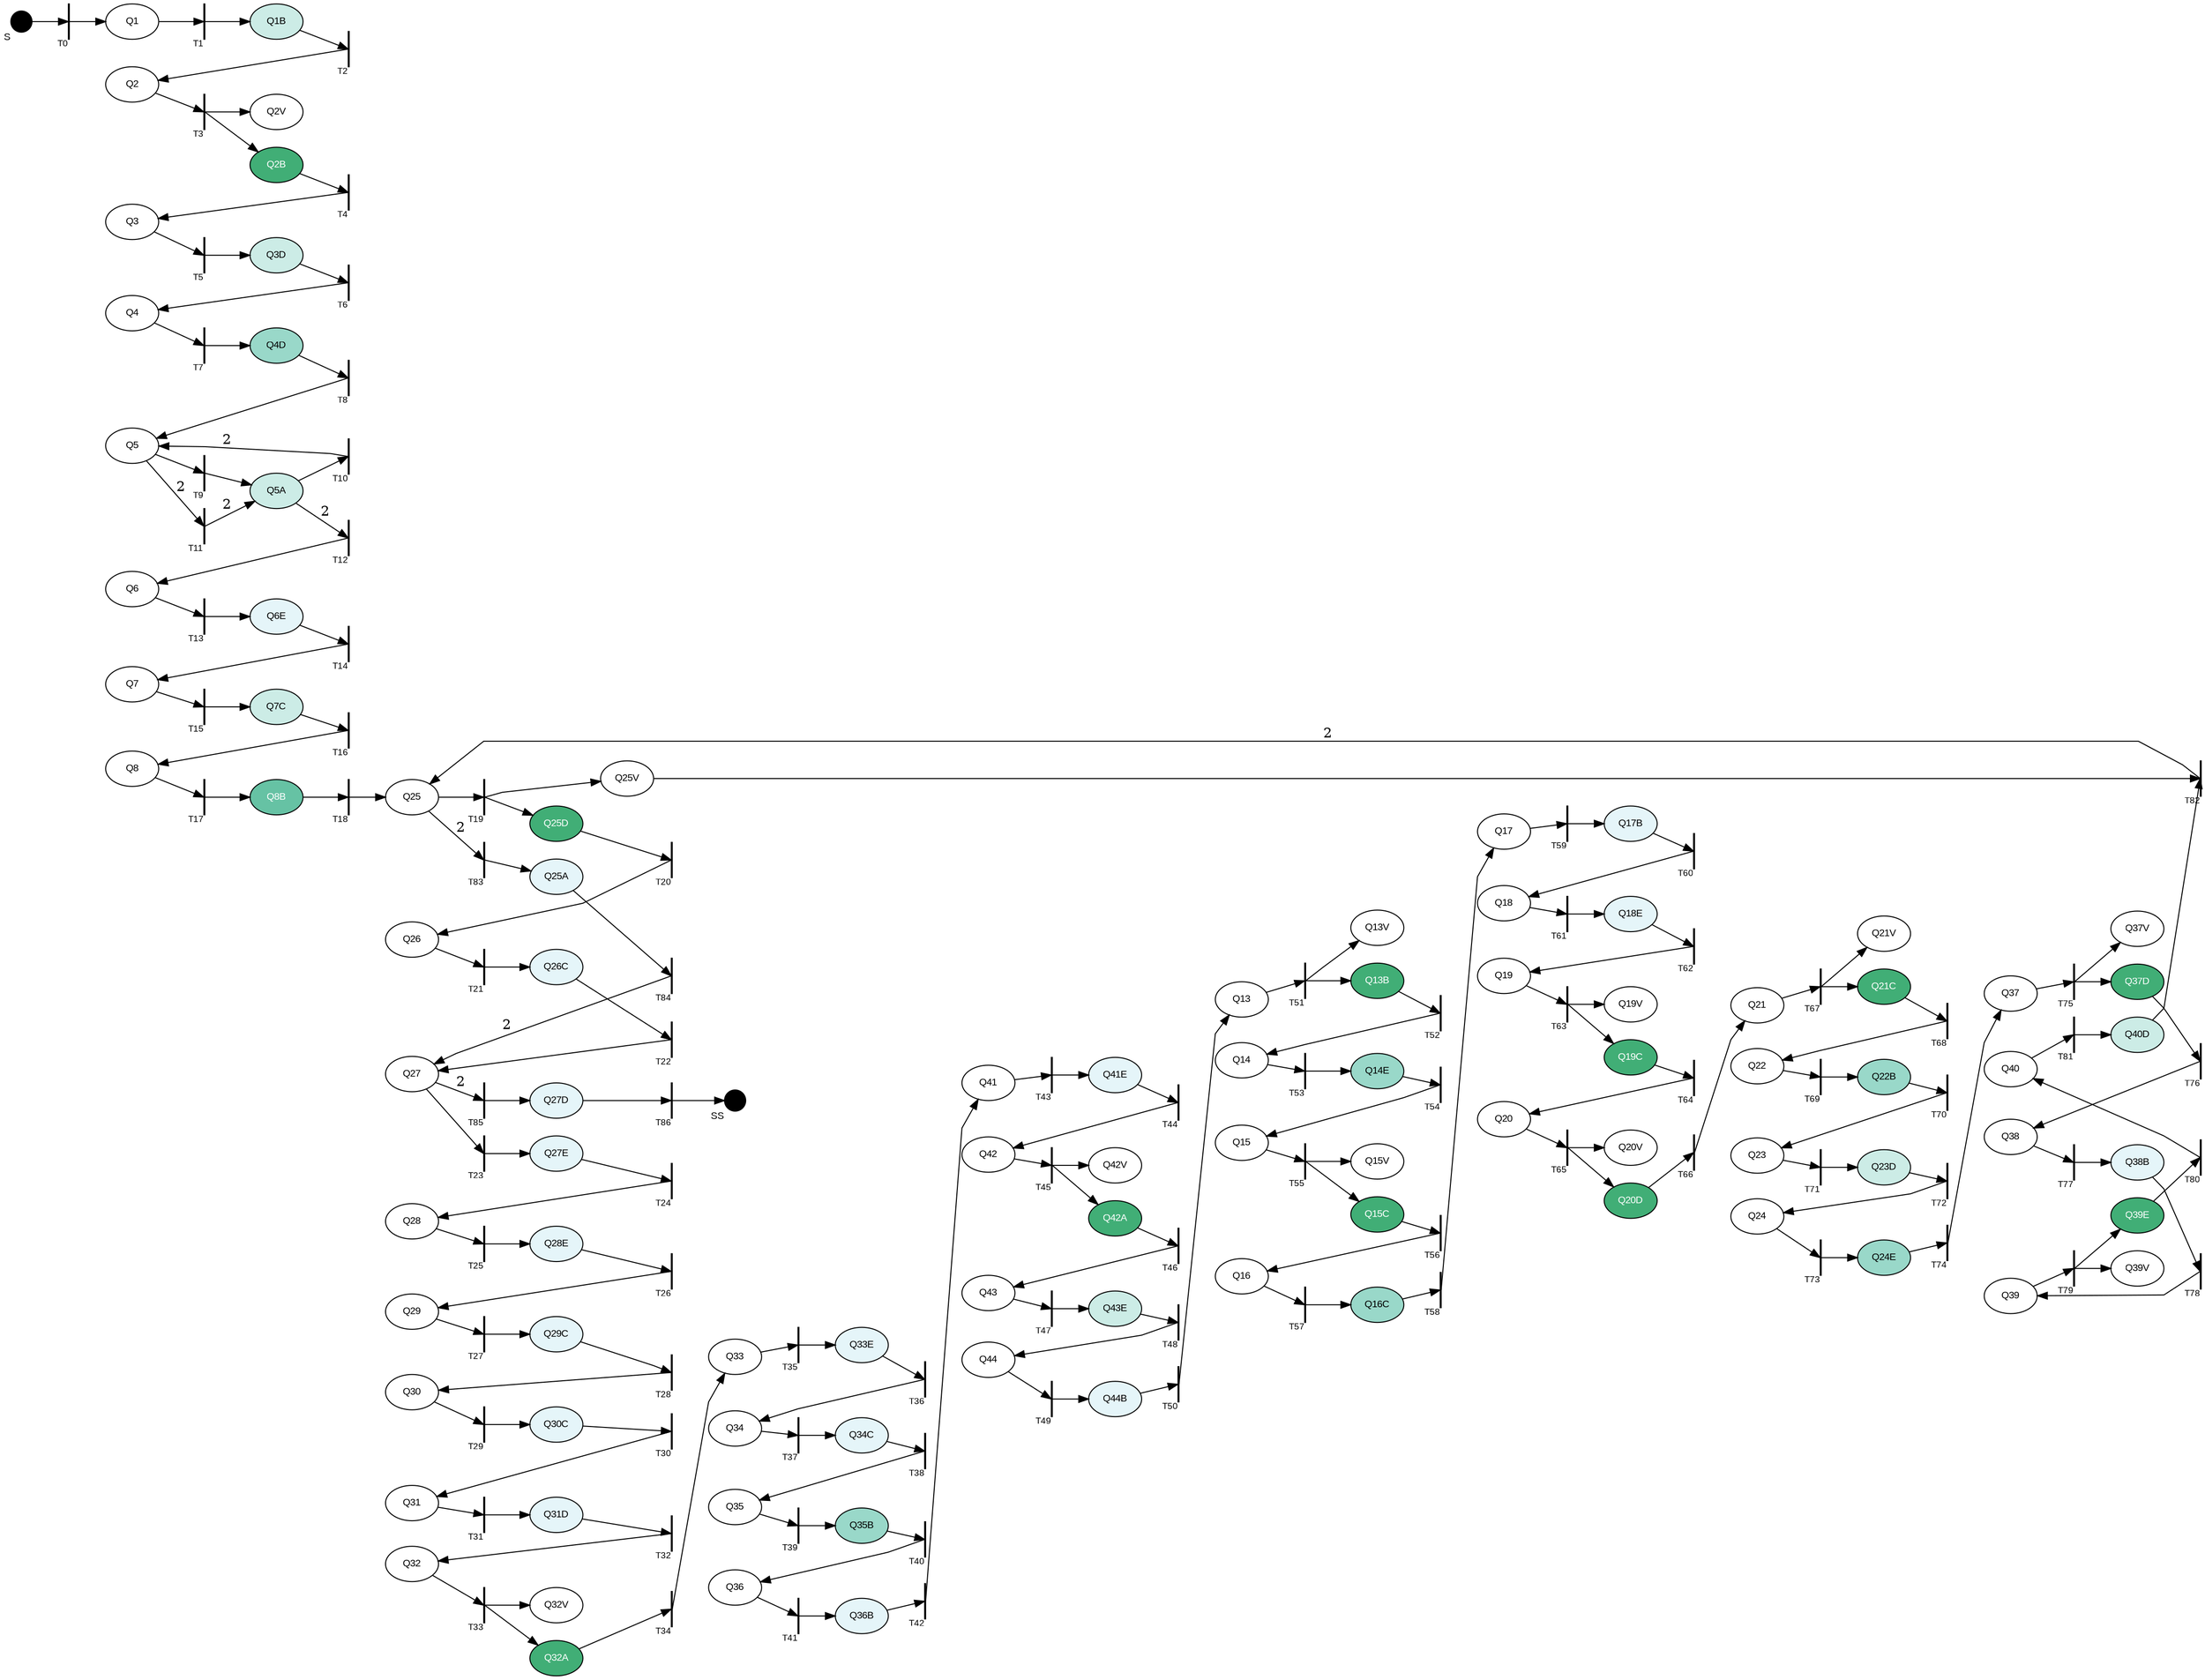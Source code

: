 digraph G { rankdir=LR; splines=polyline;
node[style=filled; fontsize=10; fontname=Arial; fontcolor=black; fillcolor=white; colorscheme=bugn9];
"S"[fillcolor=black; shape=point; width=0.3; xlabel="S";];"Q1"[colorscheme="reds5"; fillcolor=white; ]; "Q1B"[fillcolor=3; ]; "Q2"[colorscheme="reds5"; fillcolor=white; ]; "Q2B"[fillcolor=6; fontcolor=white;]; "Q3"[colorscheme="reds5"; fillcolor=white; ]; "Q3D"[fillcolor=3; ]; "Q4"[colorscheme="reds5"; fillcolor=white; ]; "Q4D"[fillcolor=4; ]; "Q5"[colorscheme="reds5"; fillcolor=white; fontcolor=black;]; "Q5A"[fillcolor=3; ]; "Q6"[colorscheme="reds5"; fillcolor=white; ]; "Q6E"[fillcolor=2; ]; "Q7"[colorscheme="reds5"; fillcolor=white; ]; "Q7C"[fillcolor=3; ]; "Q8"[colorscheme="reds5"; fillcolor=white; ]; "Q8B"[fillcolor=5; fontcolor=white;]; "Q25"[colorscheme="reds5"; fillcolor=white; fontcolor=black;]; "Q25D"[fillcolor=6; fontcolor=white;]; "Q26"[colorscheme="reds5"; fillcolor=white; ]; "Q26C"[fillcolor=2; ]; "Q27"[colorscheme="reds5"; fillcolor=white; fontcolor=black;]; "Q27E"[fillcolor=2; ]; "Q28"[colorscheme="reds5"; fillcolor=white; ]; "Q28E"[fillcolor=2; ]; "Q29"[colorscheme="reds5"; fillcolor=white; ]; "Q29C"[fillcolor=2; ]; "Q30"[colorscheme="reds5"; fillcolor=white; ]; "Q30C"[fillcolor=2; ]; "Q31"[colorscheme="reds5"; fillcolor=white; ]; "Q31D"[fillcolor=2; ]; "Q32"[colorscheme="reds5"; fillcolor=white; ]; "Q32A"[fillcolor=6; fontcolor=white;]; "Q33"[colorscheme="reds5"; fillcolor=white; ]; "Q33E"[fillcolor=2; ]; "Q34"[colorscheme="reds5"; fillcolor=white; ]; "Q34C"[fillcolor=2; ]; "Q35"[colorscheme="reds5"; fillcolor=white; ]; "Q35B"[fillcolor=4; ]; "Q36"[colorscheme="reds5"; fillcolor=white; ]; "Q36B"[fillcolor=2; ]; "Q41"[colorscheme="reds5"; fillcolor=white; ]; "Q41E"[fillcolor=2; ]; "Q42"[colorscheme="reds5"; fillcolor=white; ]; "Q42A"[fillcolor=6; fontcolor=white;]; "Q43"[colorscheme="reds5"; fillcolor=white; ]; "Q43E"[fillcolor=3; ]; "Q44"[colorscheme="reds5"; fillcolor=white; ]; "Q44B"[fillcolor=2; ]; "Q13"[colorscheme="reds5"; fillcolor=white; ]; "Q13B"[fillcolor=6; fontcolor=white;]; "Q14"[colorscheme="reds5"; fillcolor=white; ]; "Q14E"[fillcolor=4; ]; "Q15"[colorscheme="reds5"; fillcolor=white; ]; "Q15C"[fillcolor=6; fontcolor=white;]; "Q16"[colorscheme="reds5"; fillcolor=white; ]; "Q16C"[fillcolor=4; ]; "Q17"[colorscheme="reds5"; fillcolor=white; ]; "Q17B"[fillcolor=2; ]; "Q18"[colorscheme="reds5"; fillcolor=white; ]; "Q18E"[fillcolor=2; ]; "Q19"[colorscheme="reds5"; fillcolor=white; ]; "Q19C"[fillcolor=6; fontcolor=white;]; "Q20"[colorscheme="reds5"; fillcolor=white; ]; "Q20D"[fillcolor=6; fontcolor=white;]; "Q21"[colorscheme="reds5"; fillcolor=white; ]; "Q21C"[fillcolor=6; fontcolor=white;]; "Q22"[colorscheme="reds5"; fillcolor=white; ]; "Q22B"[fillcolor=4; ]; "Q23"[colorscheme="reds5"; fillcolor=white; ]; "Q23D"[fillcolor=3; ]; "Q24"[colorscheme="reds5"; fillcolor=white; ]; "Q24E"[fillcolor=4; ]; "Q37"[colorscheme="reds5"; fillcolor=white; ]; "Q37D"[fillcolor=6; fontcolor=white;]; "Q38"[colorscheme="reds5"; fillcolor=white; ]; "Q38B"[fillcolor=2; ]; "Q39"[colorscheme="reds5"; fillcolor=white; ]; "Q39E"[fillcolor=6; fontcolor=white;]; "Q40"[colorscheme="reds5"; fillcolor=white; ]; "Q40D"[fillcolor=3; ]; "Q25A"[fillcolor=2; ]; "Q27D"[fillcolor=2; ]; "SS"[fillcolor=black; shape=point; width=0.3; xlabel="SS";];"T0"[fillcolor=black; shape=box; label=""; width=0.01; fontsize=9; xlabel="T0"]; "T1"[fillcolor=black; shape=box; label=""; width=0.01; fontsize=9; xlabel="T1"]; "T2"[fillcolor=black; shape=box; label=""; width=0.01; fontsize=9; xlabel="T2"]; "T3"[fillcolor=black; shape=box; label=""; width=0.01; fontsize=9; xlabel="T3"]; "T4"[fillcolor=black; shape=box; label=""; width=0.01; fontsize=9; xlabel="T4"]; "T5"[fillcolor=black; shape=box; label=""; width=0.01; fontsize=9; xlabel="T5"]; "T6"[fillcolor=black; shape=box; label=""; width=0.01; fontsize=9; xlabel="T6"]; "T7"[fillcolor=black; shape=box; label=""; width=0.01; fontsize=9; xlabel="T7"]; "T8"[fillcolor=black; shape=box; label=""; width=0.01; fontsize=9; xlabel="T8"]; "T9"[fillcolor=black; shape=box; label=""; width=0.01; fontsize=9; xlabel="T9"]; "T10"[fillcolor=black; shape=box; label=""; width=0.01; fontsize=9; xlabel="T10"]; "T11"[fillcolor=black; shape=box; label=""; width=0.01; fontsize=9; xlabel="T11"]; "T12"[fillcolor=black; shape=box; label=""; width=0.01; fontsize=9; xlabel="T12"]; "T13"[fillcolor=black; shape=box; label=""; width=0.01; fontsize=9; xlabel="T13"]; "T14"[fillcolor=black; shape=box; label=""; width=0.01; fontsize=9; xlabel="T14"]; "T15"[fillcolor=black; shape=box; label=""; width=0.01; fontsize=9; xlabel="T15"]; "T16"[fillcolor=black; shape=box; label=""; width=0.01; fontsize=9; xlabel="T16"]; "T17"[fillcolor=black; shape=box; label=""; width=0.01; fontsize=9; xlabel="T17"]; "T18"[fillcolor=black; shape=box; label=""; width=0.01; fontsize=9; xlabel="T18"]; "T19"[fillcolor=black; shape=box; label=""; width=0.01; fontsize=9; xlabel="T19"]; "T20"[fillcolor=black; shape=box; label=""; width=0.01; fontsize=9; xlabel="T20"]; "T21"[fillcolor=black; shape=box; label=""; width=0.01; fontsize=9; xlabel="T21"]; "T22"[fillcolor=black; shape=box; label=""; width=0.01; fontsize=9; xlabel="T22"]; "T23"[fillcolor=black; shape=box; label=""; width=0.01; fontsize=9; xlabel="T23"]; "T24"[fillcolor=black; shape=box; label=""; width=0.01; fontsize=9; xlabel="T24"]; "T25"[fillcolor=black; shape=box; label=""; width=0.01; fontsize=9; xlabel="T25"]; "T26"[fillcolor=black; shape=box; label=""; width=0.01; fontsize=9; xlabel="T26"]; "T27"[fillcolor=black; shape=box; label=""; width=0.01; fontsize=9; xlabel="T27"]; "T28"[fillcolor=black; shape=box; label=""; width=0.01; fontsize=9; xlabel="T28"]; "T29"[fillcolor=black; shape=box; label=""; width=0.01; fontsize=9; xlabel="T29"]; "T30"[fillcolor=black; shape=box; label=""; width=0.01; fontsize=9; xlabel="T30"]; "T31"[fillcolor=black; shape=box; label=""; width=0.01; fontsize=9; xlabel="T31"]; "T32"[fillcolor=black; shape=box; label=""; width=0.01; fontsize=9; xlabel="T32"]; "T33"[fillcolor=black; shape=box; label=""; width=0.01; fontsize=9; xlabel="T33"]; "T34"[fillcolor=black; shape=box; label=""; width=0.01; fontsize=9; xlabel="T34"]; "T35"[fillcolor=black; shape=box; label=""; width=0.01; fontsize=9; xlabel="T35"]; "T36"[fillcolor=black; shape=box; label=""; width=0.01; fontsize=9; xlabel="T36"]; "T37"[fillcolor=black; shape=box; label=""; width=0.01; fontsize=9; xlabel="T37"]; "T38"[fillcolor=black; shape=box; label=""; width=0.01; fontsize=9; xlabel="T38"]; "T39"[fillcolor=black; shape=box; label=""; width=0.01; fontsize=9; xlabel="T39"]; "T40"[fillcolor=black; shape=box; label=""; width=0.01; fontsize=9; xlabel="T40"]; "T41"[fillcolor=black; shape=box; label=""; width=0.01; fontsize=9; xlabel="T41"]; "T42"[fillcolor=black; shape=box; label=""; width=0.01; fontsize=9; xlabel="T42"]; "T43"[fillcolor=black; shape=box; label=""; width=0.01; fontsize=9; xlabel="T43"]; "T44"[fillcolor=black; shape=box; label=""; width=0.01; fontsize=9; xlabel="T44"]; "T45"[fillcolor=black; shape=box; label=""; width=0.01; fontsize=9; xlabel="T45"]; "T46"[fillcolor=black; shape=box; label=""; width=0.01; fontsize=9; xlabel="T46"]; "T47"[fillcolor=black; shape=box; label=""; width=0.01; fontsize=9; xlabel="T47"]; "T48"[fillcolor=black; shape=box; label=""; width=0.01; fontsize=9; xlabel="T48"]; "T49"[fillcolor=black; shape=box; label=""; width=0.01; fontsize=9; xlabel="T49"]; "T50"[fillcolor=black; shape=box; label=""; width=0.01; fontsize=9; xlabel="T50"]; "T51"[fillcolor=black; shape=box; label=""; width=0.01; fontsize=9; xlabel="T51"]; "T52"[fillcolor=black; shape=box; label=""; width=0.01; fontsize=9; xlabel="T52"]; "T53"[fillcolor=black; shape=box; label=""; width=0.01; fontsize=9; xlabel="T53"]; "T54"[fillcolor=black; shape=box; label=""; width=0.01; fontsize=9; xlabel="T54"]; "T55"[fillcolor=black; shape=box; label=""; width=0.01; fontsize=9; xlabel="T55"]; "T56"[fillcolor=black; shape=box; label=""; width=0.01; fontsize=9; xlabel="T56"]; "T57"[fillcolor=black; shape=box; label=""; width=0.01; fontsize=9; xlabel="T57"]; "T58"[fillcolor=black; shape=box; label=""; width=0.01; fontsize=9; xlabel="T58"]; "T59"[fillcolor=black; shape=box; label=""; width=0.01; fontsize=9; xlabel="T59"]; "T60"[fillcolor=black; shape=box; label=""; width=0.01; fontsize=9; xlabel="T60"]; "T61"[fillcolor=black; shape=box; label=""; width=0.01; fontsize=9; xlabel="T61"]; "T62"[fillcolor=black; shape=box; label=""; width=0.01; fontsize=9; xlabel="T62"]; "T63"[fillcolor=black; shape=box; label=""; width=0.01; fontsize=9; xlabel="T63"]; "T64"[fillcolor=black; shape=box; label=""; width=0.01; fontsize=9; xlabel="T64"]; "T65"[fillcolor=black; shape=box; label=""; width=0.01; fontsize=9; xlabel="T65"]; "T66"[fillcolor=black; shape=box; label=""; width=0.01; fontsize=9; xlabel="T66"]; "T67"[fillcolor=black; shape=box; label=""; width=0.01; fontsize=9; xlabel="T67"]; "T68"[fillcolor=black; shape=box; label=""; width=0.01; fontsize=9; xlabel="T68"]; "T69"[fillcolor=black; shape=box; label=""; width=0.01; fontsize=9; xlabel="T69"]; "T70"[fillcolor=black; shape=box; label=""; width=0.01; fontsize=9; xlabel="T70"]; "T71"[fillcolor=black; shape=box; label=""; width=0.01; fontsize=9; xlabel="T71"]; "T72"[fillcolor=black; shape=box; label=""; width=0.01; fontsize=9; xlabel="T72"]; "T73"[fillcolor=black; shape=box; label=""; width=0.01; fontsize=9; xlabel="T73"]; "T74"[fillcolor=black; shape=box; label=""; width=0.01; fontsize=9; xlabel="T74"]; "T75"[fillcolor=black; shape=box; label=""; width=0.01; fontsize=9; xlabel="T75"]; "T76"[fillcolor=black; shape=box; label=""; width=0.01; fontsize=9; xlabel="T76"]; "T77"[fillcolor=black; shape=box; label=""; width=0.01; fontsize=9; xlabel="T77"]; "T78"[fillcolor=black; shape=box; label=""; width=0.01; fontsize=9; xlabel="T78"]; "T79"[fillcolor=black; shape=box; label=""; width=0.01; fontsize=9; xlabel="T79"]; "T80"[fillcolor=black; shape=box; label=""; width=0.01; fontsize=9; xlabel="T80"]; "T81"[fillcolor=black; shape=box; label=""; width=0.01; fontsize=9; xlabel="T81"]; "T82"[fillcolor=black; shape=box; label=""; width=0.01; fontsize=9; xlabel="T82"]; "T83"[fillcolor=black; shape=box; label=""; width=0.01; fontsize=9; xlabel="T83"]; "T84"[fillcolor=black; shape=box; label=""; width=0.01; fontsize=9; xlabel="T84"]; "T85"[fillcolor=black; shape=box; label=""; width=0.01; fontsize=9; xlabel="T85"]; "T86"[fillcolor=black; shape=box; label=""; width=0.01; fontsize=9; xlabel="T86"]; {rank=same; "Q1"; "Q2"; "Q3"; "Q4"; "Q5"; "Q6"; "Q7"; "Q8"; }{rank=same; "Q25"; "Q26"; "Q27"; "Q28"; "Q29"; "Q30"; "Q31"; "Q32"; }{rank=same; "Q33"; "Q34"; "Q35"; "Q36"; }{rank=same; "Q41"; "Q42"; "Q43"; "Q44"; }{rank=same; "Q13"; "Q14"; "Q15"; "Q16"; }{rank=same; "Q17"; "Q18"; "Q19"; "Q20"; }{rank=same; "Q21"; "Q22"; "Q23"; "Q24"; }{rank=same; "Q37"; "Q38"; "Q39"; "Q40"; }"S"->"T0" "T0"->"Q1" "Q1"->"T1" "T1"->"Q1B" "Q1B"->"T2" "T2"->"Q2" "Q2"->"T3" "T3"->"Q2B" "T3"->"Q2V" "Q2B"->"T4" "T4"->"Q3" "Q3"->"T5" "T5"->"Q3D" "Q3D"->"T6" "T6"->"Q4" "Q4"->"T7" "T7"->"Q4D" "Q4D"->"T8" "T8"->"Q5" "Q5"->"T9" "T9"->"Q5A" "Q5A"->"T10" "T10"->"Q5"[label="2";]; "Q5"->"T11"[label="2";]; "T11"->"Q5A"[label="2";]; "Q5A"->"T12"[label="2";]; "T12"->"Q6" "Q6"->"T13" "T13"->"Q6E" "Q6E"->"T14" "T14"->"Q7" "Q7"->"T15" "T15"->"Q7C" "Q7C"->"T16" "T16"->"Q8" "Q8"->"T17" "T17"->"Q8B" "Q8B"->"T18" "T18"->"Q25" "Q25"->"T19" "T19"->"Q25D" "T19"->"Q25V" "Q25D"->"T20" "T20"->"Q26" "Q26"->"T21" "T21"->"Q26C" "Q26C"->"T22" "T22"->"Q27" "Q27"->"T23" "T23"->"Q27E" "Q27E"->"T24" "T24"->"Q28" "Q28"->"T25" "T25"->"Q28E" "Q28E"->"T26" "T26"->"Q29" "Q29"->"T27" "T27"->"Q29C" "Q29C"->"T28" "T28"->"Q30" "Q30"->"T29" "T29"->"Q30C" "Q30C"->"T30" "T30"->"Q31" "Q31"->"T31" "T31"->"Q31D" "Q31D"->"T32" "T32"->"Q32" "Q32"->"T33" "T33"->"Q32A" "T33"->"Q32V" "Q32A"->"T34" "T34"->"Q33" "Q33"->"T35" "T35"->"Q33E" "Q33E"->"T36" "T36"->"Q34" "Q34"->"T37" "T37"->"Q34C" "Q34C"->"T38" "T38"->"Q35" "Q35"->"T39" "T39"->"Q35B" "Q35B"->"T40" "T40"->"Q36" "Q36"->"T41" "T41"->"Q36B" "Q36B"->"T42" "T42"->"Q41" "Q41"->"T43" "T43"->"Q41E" "Q41E"->"T44" "T44"->"Q42" "Q42"->"T45" "T45"->"Q42A" "T45"->"Q42V" "Q42A"->"T46" "T46"->"Q43" "Q43"->"T47" "T47"->"Q43E" "Q43E"->"T48" "T48"->"Q44" "Q44"->"T49" "T49"->"Q44B" "Q44B"->"T50" "T50"->"Q13" "Q13"->"T51" "T51"->"Q13B" "T51"->"Q13V" "Q13B"->"T52" "T52"->"Q14" "Q14"->"T53" "T53"->"Q14E" "Q14E"->"T54" "T54"->"Q15" "Q15"->"T55" "T55"->"Q15C" "T55"->"Q15V" "Q15C"->"T56" "T56"->"Q16" "Q16"->"T57" "T57"->"Q16C" "Q16C"->"T58" "T58"->"Q17" "Q17"->"T59" "T59"->"Q17B" "Q17B"->"T60" "T60"->"Q18" "Q18"->"T61" "T61"->"Q18E" "Q18E"->"T62" "T62"->"Q19" "Q19"->"T63" "T63"->"Q19C" "T63"->"Q19V" "Q19C"->"T64" "T64"->"Q20" "Q20"->"T65" "T65"->"Q20D" "T65"->"Q20V" "Q20D"->"T66" "T66"->"Q21" "Q21"->"T67" "T67"->"Q21C" "T67"->"Q21V" "Q21C"->"T68" "T68"->"Q22" "Q22"->"T69" "T69"->"Q22B" "Q22B"->"T70" "T70"->"Q23" "Q23"->"T71" "T71"->"Q23D" "Q23D"->"T72" "T72"->"Q24" "Q24"->"T73" "T73"->"Q24E" "Q24E"->"T74" "T74"->"Q37" "Q37"->"T75" "T75"->"Q37D" "T75"->"Q37V" "Q37D"->"T76" "T76"->"Q38" "Q38"->"T77" "T77"->"Q38B" "Q38B"->"T78" "T78"->"Q39" "Q39"->"T79" "T79"->"Q39E" "T79"->"Q39V" "Q39E"->"T80" "T80"->"Q40" "Q40"->"T81" "T81"->"Q40D" "Q40D"->"T82" "Q25V"->"T82" "T82"->"Q25"[label="2";]; "Q25"->"T83"[label="2";]; "T83"->"Q25A" "Q25A"->"T84" "T84"->"Q27"[label="2";]; "Q27"->"T85"[label="2";]; "T85"->"Q27D" "Q27D"->"T86" "T86"->"SS" }